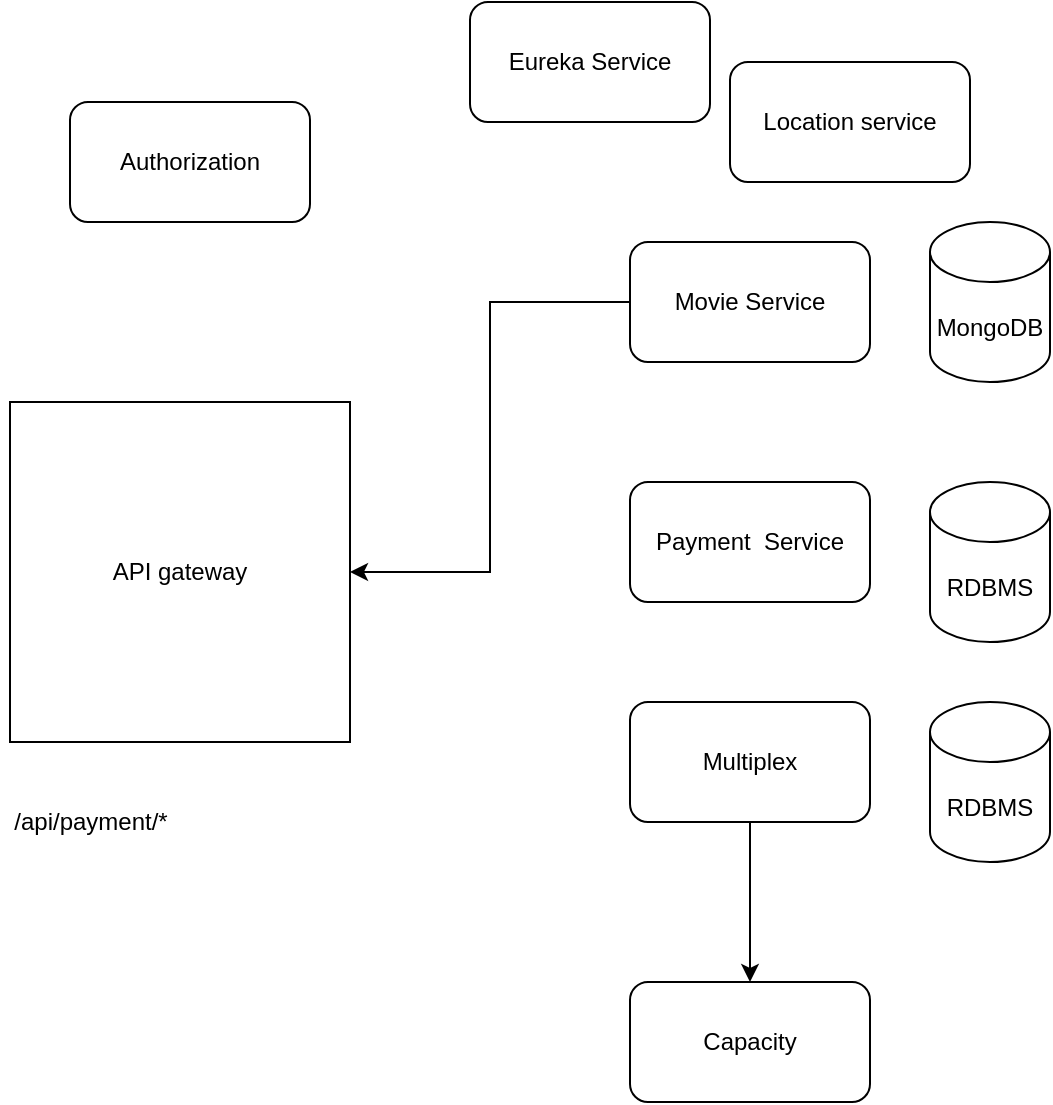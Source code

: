 <mxfile version="15.3.8" type="github"><diagram id="2qFRju6kL4kAxGjwZHMV" name="Page-1"><mxGraphModel dx="1038" dy="547" grid="1" gridSize="10" guides="1" tooltips="1" connect="1" arrows="1" fold="1" page="1" pageScale="1" pageWidth="850" pageHeight="1100" math="0" shadow="0"><root><mxCell id="0"/><mxCell id="1" parent="0"/><mxCell id="OB9JyqkVF7qjhB996F0v-1" value="Payment&amp;nbsp; Service&lt;br&gt;" style="rounded=1;whiteSpace=wrap;html=1;" parent="1" vertex="1"><mxGeometry x="620" y="310" width="120" height="60" as="geometry"/></mxCell><mxCell id="OB9JyqkVF7qjhB996F0v-18" style="edgeStyle=orthogonalEdgeStyle;rounded=0;orthogonalLoop=1;jettySize=auto;html=1;entryX=1;entryY=0.5;entryDx=0;entryDy=0;" parent="1" source="OB9JyqkVF7qjhB996F0v-2" target="OB9JyqkVF7qjhB996F0v-9" edge="1"><mxGeometry relative="1" as="geometry"/></mxCell><mxCell id="OB9JyqkVF7qjhB996F0v-2" value="Movie&amp;nbsp;Service" style="rounded=1;whiteSpace=wrap;html=1;" parent="1" vertex="1"><mxGeometry x="620" y="190" width="120" height="60" as="geometry"/></mxCell><mxCell id="OB9JyqkVF7qjhB996F0v-17" value="" style="edgeStyle=orthogonalEdgeStyle;rounded=0;orthogonalLoop=1;jettySize=auto;html=1;" parent="1" source="OB9JyqkVF7qjhB996F0v-3" target="OB9JyqkVF7qjhB996F0v-16" edge="1"><mxGeometry relative="1" as="geometry"/></mxCell><mxCell id="OB9JyqkVF7qjhB996F0v-3" value="Multiplex" style="rounded=1;whiteSpace=wrap;html=1;" parent="1" vertex="1"><mxGeometry x="620" y="420" width="120" height="60" as="geometry"/></mxCell><mxCell id="OB9JyqkVF7qjhB996F0v-6" value="MongoDB" style="shape=cylinder3;whiteSpace=wrap;html=1;boundedLbl=1;backgroundOutline=1;size=15;" parent="1" vertex="1"><mxGeometry x="770" y="180" width="60" height="80" as="geometry"/></mxCell><mxCell id="OB9JyqkVF7qjhB996F0v-7" value="RDBMS" style="shape=cylinder3;whiteSpace=wrap;html=1;boundedLbl=1;backgroundOutline=1;size=15;" parent="1" vertex="1"><mxGeometry x="770" y="310" width="60" height="80" as="geometry"/></mxCell><mxCell id="OB9JyqkVF7qjhB996F0v-8" value="RDBMS" style="shape=cylinder3;whiteSpace=wrap;html=1;boundedLbl=1;backgroundOutline=1;size=15;" parent="1" vertex="1"><mxGeometry x="770" y="420" width="60" height="80" as="geometry"/></mxCell><mxCell id="OB9JyqkVF7qjhB996F0v-9" value="API gateway" style="whiteSpace=wrap;html=1;aspect=fixed;" parent="1" vertex="1"><mxGeometry x="310" y="270" width="170" height="170" as="geometry"/></mxCell><mxCell id="OB9JyqkVF7qjhB996F0v-10" value="Authorization" style="rounded=1;whiteSpace=wrap;html=1;" parent="1" vertex="1"><mxGeometry x="340" y="120" width="120" height="60" as="geometry"/></mxCell><mxCell id="OB9JyqkVF7qjhB996F0v-11" value="Eureka Service" style="rounded=1;whiteSpace=wrap;html=1;" parent="1" vertex="1"><mxGeometry x="540" y="70" width="120" height="60" as="geometry"/></mxCell><mxCell id="OB9JyqkVF7qjhB996F0v-15" value="/api/payment/*" style="text;html=1;align=center;verticalAlign=middle;resizable=0;points=[];autosize=1;strokeColor=none;fillColor=none;" parent="1" vertex="1"><mxGeometry x="305" y="470" width="90" height="20" as="geometry"/></mxCell><mxCell id="OB9JyqkVF7qjhB996F0v-16" value="Capacity&lt;br&gt;" style="whiteSpace=wrap;html=1;rounded=1;" parent="1" vertex="1"><mxGeometry x="620" y="560" width="120" height="60" as="geometry"/></mxCell><mxCell id="OB9JyqkVF7qjhB996F0v-19" value="Location service" style="rounded=1;whiteSpace=wrap;html=1;" parent="1" vertex="1"><mxGeometry x="670" y="100" width="120" height="60" as="geometry"/></mxCell></root></mxGraphModel></diagram></mxfile>